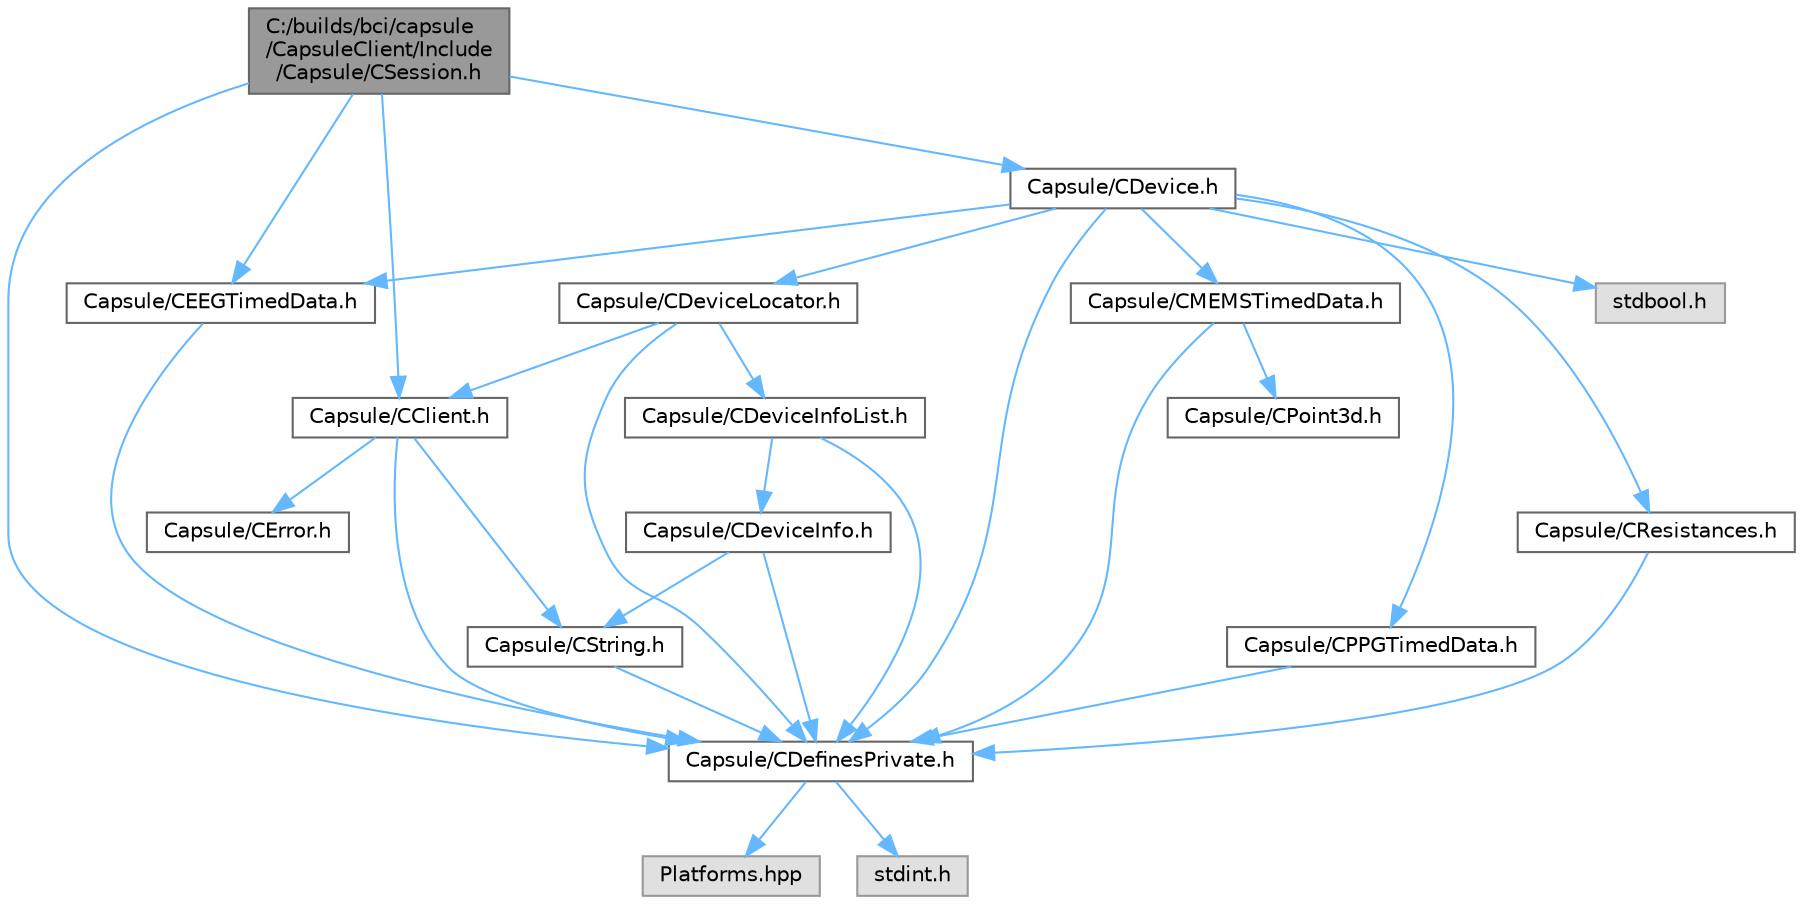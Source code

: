 digraph "C:/builds/bci/capsule/CapsuleClient/Include/Capsule/CSession.h"
{
 // LATEX_PDF_SIZE
  bgcolor="transparent";
  edge [fontname=Helvetica,fontsize=10,labelfontname=Helvetica,labelfontsize=10];
  node [fontname=Helvetica,fontsize=10,shape=box,height=0.2,width=0.4];
  Node1 [id="Node000001",label="C:/builds/bci/capsule\l/CapsuleClient/Include\l/Capsule/CSession.h",height=0.2,width=0.4,color="gray40", fillcolor="grey60", style="filled", fontcolor="black",tooltip=" "];
  Node1 -> Node2 [id="edge1_Node000001_Node000002",color="steelblue1",style="solid",tooltip=" "];
  Node2 [id="Node000002",label="Capsule/CClient.h",height=0.2,width=0.4,color="grey40", fillcolor="white", style="filled",URL="$_c_client_8h.html",tooltip=" "];
  Node2 -> Node3 [id="edge2_Node000002_Node000003",color="steelblue1",style="solid",tooltip=" "];
  Node3 [id="Node000003",label="Capsule/CDefinesPrivate.h",height=0.2,width=0.4,color="grey40", fillcolor="white", style="filled",URL="$_c_defines_private_8h.html",tooltip=" "];
  Node3 -> Node4 [id="edge3_Node000003_Node000004",color="steelblue1",style="solid",tooltip=" "];
  Node4 [id="Node000004",label="Platforms.hpp",height=0.2,width=0.4,color="grey60", fillcolor="#E0E0E0", style="filled",tooltip=" "];
  Node3 -> Node5 [id="edge4_Node000003_Node000005",color="steelblue1",style="solid",tooltip=" "];
  Node5 [id="Node000005",label="stdint.h",height=0.2,width=0.4,color="grey60", fillcolor="#E0E0E0", style="filled",tooltip=" "];
  Node2 -> Node6 [id="edge5_Node000002_Node000006",color="steelblue1",style="solid",tooltip=" "];
  Node6 [id="Node000006",label="Capsule/CError.h",height=0.2,width=0.4,color="grey40", fillcolor="white", style="filled",URL="$_c_error_8h.html",tooltip=" "];
  Node2 -> Node7 [id="edge6_Node000002_Node000007",color="steelblue1",style="solid",tooltip=" "];
  Node7 [id="Node000007",label="Capsule/CString.h",height=0.2,width=0.4,color="grey40", fillcolor="white", style="filled",URL="$_c_string_8h.html",tooltip=" "];
  Node7 -> Node3 [id="edge7_Node000007_Node000003",color="steelblue1",style="solid",tooltip=" "];
  Node1 -> Node3 [id="edge8_Node000001_Node000003",color="steelblue1",style="solid",tooltip=" "];
  Node1 -> Node8 [id="edge9_Node000001_Node000008",color="steelblue1",style="solid",tooltip=" "];
  Node8 [id="Node000008",label="Capsule/CDevice.h",height=0.2,width=0.4,color="grey40", fillcolor="white", style="filled",URL="$_c_device_8h.html",tooltip=" "];
  Node8 -> Node3 [id="edge10_Node000008_Node000003",color="steelblue1",style="solid",tooltip=" "];
  Node8 -> Node9 [id="edge11_Node000008_Node000009",color="steelblue1",style="solid",tooltip=" "];
  Node9 [id="Node000009",label="Capsule/CDeviceLocator.h",height=0.2,width=0.4,color="grey40", fillcolor="white", style="filled",URL="$_c_device_locator_8h.html",tooltip=" "];
  Node9 -> Node2 [id="edge12_Node000009_Node000002",color="steelblue1",style="solid",tooltip=" "];
  Node9 -> Node3 [id="edge13_Node000009_Node000003",color="steelblue1",style="solid",tooltip=" "];
  Node9 -> Node10 [id="edge14_Node000009_Node000010",color="steelblue1",style="solid",tooltip=" "];
  Node10 [id="Node000010",label="Capsule/CDeviceInfoList.h",height=0.2,width=0.4,color="grey40", fillcolor="white", style="filled",URL="$_c_device_info_list_8h.html",tooltip=" "];
  Node10 -> Node3 [id="edge15_Node000010_Node000003",color="steelblue1",style="solid",tooltip=" "];
  Node10 -> Node11 [id="edge16_Node000010_Node000011",color="steelblue1",style="solid",tooltip=" "];
  Node11 [id="Node000011",label="Capsule/CDeviceInfo.h",height=0.2,width=0.4,color="grey40", fillcolor="white", style="filled",URL="$_c_device_info_8h.html",tooltip=" "];
  Node11 -> Node3 [id="edge17_Node000011_Node000003",color="steelblue1",style="solid",tooltip=" "];
  Node11 -> Node7 [id="edge18_Node000011_Node000007",color="steelblue1",style="solid",tooltip=" "];
  Node8 -> Node12 [id="edge19_Node000008_Node000012",color="steelblue1",style="solid",tooltip=" "];
  Node12 [id="Node000012",label="Capsule/CEEGTimedData.h",height=0.2,width=0.4,color="grey40", fillcolor="white", style="filled",URL="$_c_e_e_g_timed_data_8h.html",tooltip=" "];
  Node12 -> Node3 [id="edge20_Node000012_Node000003",color="steelblue1",style="solid",tooltip=" "];
  Node8 -> Node13 [id="edge21_Node000008_Node000013",color="steelblue1",style="solid",tooltip=" "];
  Node13 [id="Node000013",label="Capsule/CMEMSTimedData.h",height=0.2,width=0.4,color="grey40", fillcolor="white", style="filled",URL="$_c_m_e_m_s_timed_data_8h.html",tooltip=" "];
  Node13 -> Node3 [id="edge22_Node000013_Node000003",color="steelblue1",style="solid",tooltip=" "];
  Node13 -> Node14 [id="edge23_Node000013_Node000014",color="steelblue1",style="solid",tooltip=" "];
  Node14 [id="Node000014",label="Capsule/CPoint3d.h",height=0.2,width=0.4,color="grey40", fillcolor="white", style="filled",URL="$_c_point3d_8h.html",tooltip=" "];
  Node8 -> Node15 [id="edge24_Node000008_Node000015",color="steelblue1",style="solid",tooltip=" "];
  Node15 [id="Node000015",label="Capsule/CPPGTimedData.h",height=0.2,width=0.4,color="grey40", fillcolor="white", style="filled",URL="$_c_p_p_g_timed_data_8h.html",tooltip=" "];
  Node15 -> Node3 [id="edge25_Node000015_Node000003",color="steelblue1",style="solid",tooltip=" "];
  Node8 -> Node16 [id="edge26_Node000008_Node000016",color="steelblue1",style="solid",tooltip=" "];
  Node16 [id="Node000016",label="Capsule/CResistances.h",height=0.2,width=0.4,color="grey40", fillcolor="white", style="filled",URL="$_c_resistances_8h.html",tooltip=" "];
  Node16 -> Node3 [id="edge27_Node000016_Node000003",color="steelblue1",style="solid",tooltip=" "];
  Node8 -> Node17 [id="edge28_Node000008_Node000017",color="steelblue1",style="solid",tooltip=" "];
  Node17 [id="Node000017",label="stdbool.h",height=0.2,width=0.4,color="grey60", fillcolor="#E0E0E0", style="filled",tooltip=" "];
  Node1 -> Node12 [id="edge29_Node000001_Node000012",color="steelblue1",style="solid",tooltip=" "];
}
